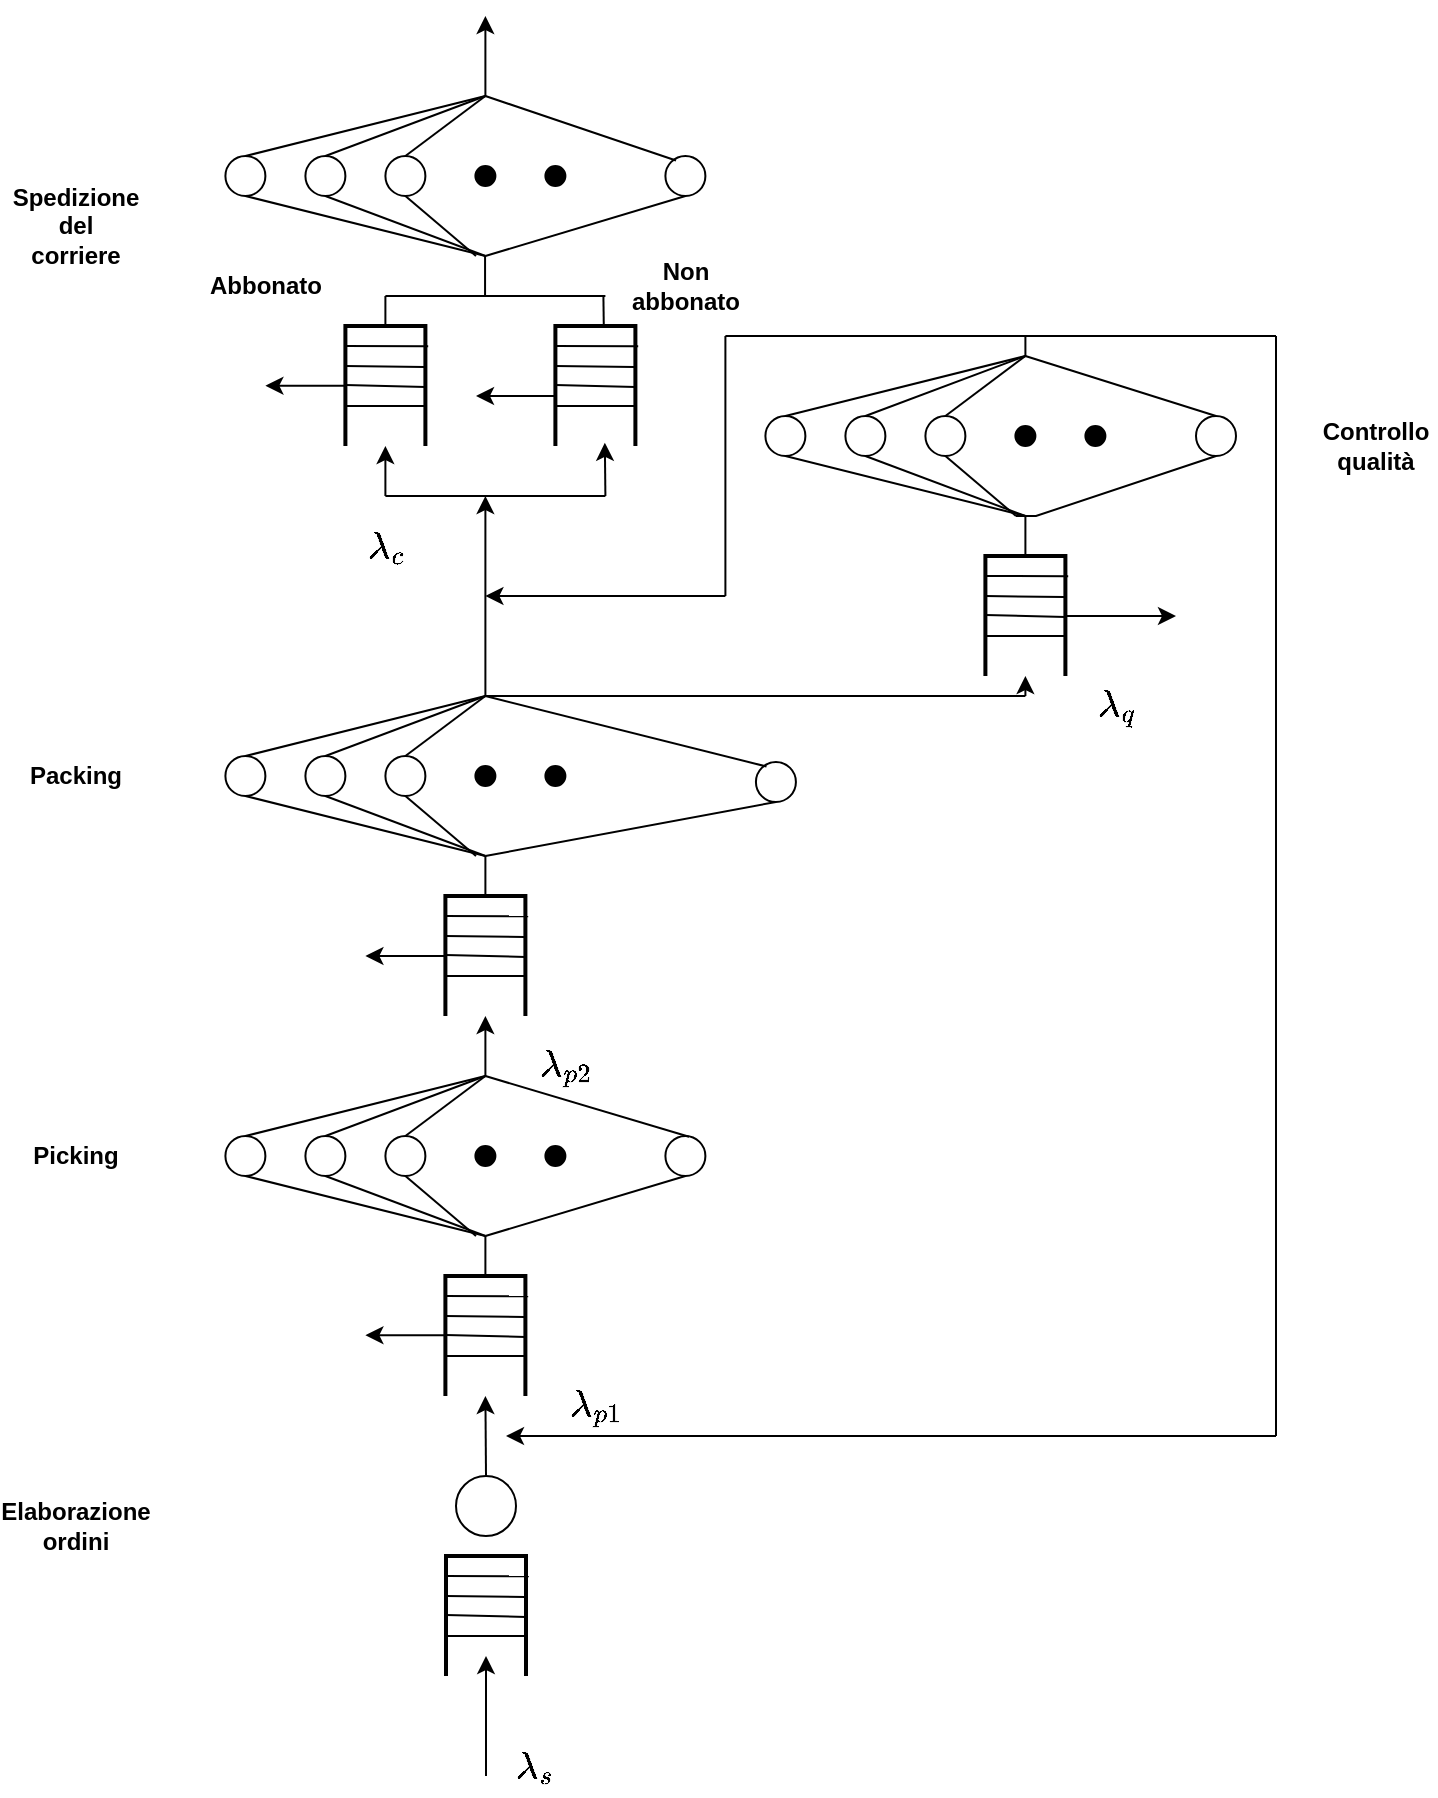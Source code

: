 <mxfile version="22.1.0" type="device">
  <diagram name="Page-1" id="pixynpPR6200rgd4amtk">
    <mxGraphModel dx="1615" dy="871" grid="1" gridSize="10" guides="1" tooltips="1" connect="1" arrows="1" fold="1" page="1" pageScale="1" pageWidth="850" pageHeight="1100" math="1" shadow="0">
      <root>
        <mxCell id="0" />
        <mxCell id="1" parent="0" />
        <mxCell id="YC6k3Qt9G7ucdBLYfMGG-1" value="" style="endArrow=classic;html=1;rounded=0;" parent="1" edge="1">
          <mxGeometry width="50" height="50" relative="1" as="geometry">
            <mxPoint x="325" y="1050" as="sourcePoint" />
            <mxPoint x="325" y="990" as="targetPoint" />
          </mxGeometry>
        </mxCell>
        <mxCell id="YC6k3Qt9G7ucdBLYfMGG-19" value="" style="strokeWidth=2;html=1;shape=mxgraph.flowchart.annotation_1;align=left;pointerEvents=1;rotation=90;movable=1;resizable=1;rotatable=1;deletable=1;editable=1;locked=0;connectable=1;" parent="1" vertex="1">
          <mxGeometry x="295.0" y="950" width="60" height="40" as="geometry" />
        </mxCell>
        <mxCell id="YC6k3Qt9G7ucdBLYfMGG-20" value="" style="endArrow=none;html=1;rounded=0;movable=1;resizable=1;rotatable=1;deletable=1;editable=1;locked=0;connectable=1;entryX=0.169;entryY=-0.035;entryDx=0;entryDy=0;entryPerimeter=0;" parent="1" target="YC6k3Qt9G7ucdBLYfMGG-19" edge="1">
          <mxGeometry width="50" height="50" relative="1" as="geometry">
            <mxPoint x="305.0" y="950" as="sourcePoint" />
            <mxPoint x="335.0" y="950.18" as="targetPoint" />
          </mxGeometry>
        </mxCell>
        <mxCell id="YC6k3Qt9G7ucdBLYfMGG-21" value="" style="endArrow=none;html=1;rounded=0;entryX=0.342;entryY=0.012;entryDx=0;entryDy=0;entryPerimeter=0;" parent="1" target="YC6k3Qt9G7ucdBLYfMGG-19" edge="1">
          <mxGeometry width="50" height="50" relative="1" as="geometry">
            <mxPoint x="305" y="960" as="sourcePoint" />
            <mxPoint x="355" y="910" as="targetPoint" />
          </mxGeometry>
        </mxCell>
        <mxCell id="YC6k3Qt9G7ucdBLYfMGG-22" value="" style="endArrow=none;html=1;rounded=0;entryX=0.342;entryY=0.012;entryDx=0;entryDy=0;entryPerimeter=0;" parent="1" edge="1">
          <mxGeometry width="50" height="50" relative="1" as="geometry">
            <mxPoint x="305" y="969.5" as="sourcePoint" />
            <mxPoint x="345" y="970.5" as="targetPoint" />
          </mxGeometry>
        </mxCell>
        <mxCell id="YC6k3Qt9G7ucdBLYfMGG-23" value="" style="endArrow=none;html=1;rounded=0;" parent="1" edge="1">
          <mxGeometry width="50" height="50" relative="1" as="geometry">
            <mxPoint x="305" y="980" as="sourcePoint" />
            <mxPoint x="345" y="980" as="targetPoint" />
          </mxGeometry>
        </mxCell>
        <mxCell id="YC6k3Qt9G7ucdBLYfMGG-24" value="" style="ellipse;whiteSpace=wrap;html=1;aspect=fixed;" parent="1" vertex="1">
          <mxGeometry x="310" y="900" width="30" height="30" as="geometry" />
        </mxCell>
        <mxCell id="YC6k3Qt9G7ucdBLYfMGG-113" value="" style="endArrow=classic;html=1;rounded=0;entryX=1;entryY=0.5;entryDx=0;entryDy=0;entryPerimeter=0;" parent="1" target="YC6k3Qt9G7ucdBLYfMGG-193" edge="1">
          <mxGeometry width="50" height="50" relative="1" as="geometry">
            <mxPoint x="325" y="900" as="sourcePoint" />
            <mxPoint x="330" y="600" as="targetPoint" />
          </mxGeometry>
        </mxCell>
        <mxCell id="YC6k3Qt9G7ucdBLYfMGG-193" value="" style="strokeWidth=2;html=1;shape=mxgraph.flowchart.annotation_1;align=left;pointerEvents=1;rotation=90;movable=1;resizable=1;rotatable=1;deletable=1;editable=1;locked=0;connectable=1;" parent="1" vertex="1">
          <mxGeometry x="294.7" y="810" width="60" height="40" as="geometry" />
        </mxCell>
        <mxCell id="YC6k3Qt9G7ucdBLYfMGG-194" value="" style="endArrow=none;html=1;rounded=0;movable=1;resizable=1;rotatable=1;deletable=1;editable=1;locked=0;connectable=1;entryX=0.169;entryY=-0.035;entryDx=0;entryDy=0;entryPerimeter=0;" parent="1" target="YC6k3Qt9G7ucdBLYfMGG-193" edge="1">
          <mxGeometry width="50" height="50" relative="1" as="geometry">
            <mxPoint x="304.7" y="810" as="sourcePoint" />
            <mxPoint x="334.7" y="810.18" as="targetPoint" />
          </mxGeometry>
        </mxCell>
        <mxCell id="YC6k3Qt9G7ucdBLYfMGG-195" value="" style="endArrow=none;html=1;rounded=0;entryX=0.342;entryY=0.012;entryDx=0;entryDy=0;entryPerimeter=0;movable=1;resizable=1;rotatable=1;deletable=1;editable=1;locked=0;connectable=1;" parent="1" target="YC6k3Qt9G7ucdBLYfMGG-193" edge="1">
          <mxGeometry width="50" height="50" relative="1" as="geometry">
            <mxPoint x="304.7" y="820" as="sourcePoint" />
            <mxPoint x="354.7" y="770" as="targetPoint" />
          </mxGeometry>
        </mxCell>
        <mxCell id="YC6k3Qt9G7ucdBLYfMGG-196" value="" style="endArrow=none;html=1;rounded=0;entryX=0.342;entryY=0.012;entryDx=0;entryDy=0;entryPerimeter=0;movable=1;resizable=1;rotatable=1;deletable=1;editable=1;locked=0;connectable=1;" parent="1" edge="1">
          <mxGeometry width="50" height="50" relative="1" as="geometry">
            <mxPoint x="304.7" y="829.5" as="sourcePoint" />
            <mxPoint x="344.7" y="830.5" as="targetPoint" />
          </mxGeometry>
        </mxCell>
        <mxCell id="YC6k3Qt9G7ucdBLYfMGG-197" value="" style="endArrow=none;html=1;rounded=0;movable=1;resizable=1;rotatable=1;deletable=1;editable=1;locked=0;connectable=1;" parent="1" edge="1">
          <mxGeometry width="50" height="50" relative="1" as="geometry">
            <mxPoint x="304.7" y="840" as="sourcePoint" />
            <mxPoint x="344.7" y="840" as="targetPoint" />
          </mxGeometry>
        </mxCell>
        <mxCell id="YC6k3Qt9G7ucdBLYfMGG-198" value="" style="ellipse;whiteSpace=wrap;html=1;aspect=fixed;movable=1;resizable=1;rotatable=1;deletable=1;editable=1;locked=0;connectable=1;" parent="1" vertex="1">
          <mxGeometry x="194.7" y="730" width="20" height="20" as="geometry" />
        </mxCell>
        <mxCell id="YC6k3Qt9G7ucdBLYfMGG-199" value="" style="ellipse;whiteSpace=wrap;html=1;aspect=fixed;movable=1;resizable=1;rotatable=1;deletable=1;editable=1;locked=0;connectable=1;" parent="1" vertex="1">
          <mxGeometry x="234.7" y="730" width="20" height="20" as="geometry" />
        </mxCell>
        <mxCell id="YC6k3Qt9G7ucdBLYfMGG-200" value="" style="ellipse;whiteSpace=wrap;html=1;aspect=fixed;movable=1;resizable=1;rotatable=1;deletable=1;editable=1;locked=0;connectable=1;" parent="1" vertex="1">
          <mxGeometry x="274.7" y="730" width="20" height="20" as="geometry" />
        </mxCell>
        <mxCell id="YC6k3Qt9G7ucdBLYfMGG-201" value="" style="ellipse;whiteSpace=wrap;html=1;aspect=fixed;movable=1;resizable=1;rotatable=1;deletable=1;editable=1;locked=0;connectable=1;" parent="1" vertex="1">
          <mxGeometry x="414.7" y="730" width="20" height="20" as="geometry" />
        </mxCell>
        <mxCell id="YC6k3Qt9G7ucdBLYfMGG-202" value="" style="endArrow=none;html=1;rounded=0;movable=1;resizable=1;rotatable=1;deletable=1;editable=1;locked=0;connectable=1;" parent="1" edge="1">
          <mxGeometry width="50" height="50" relative="1" as="geometry">
            <mxPoint x="324.7" y="800" as="sourcePoint" />
            <mxPoint x="324.7" y="780" as="targetPoint" />
          </mxGeometry>
        </mxCell>
        <mxCell id="YC6k3Qt9G7ucdBLYfMGG-203" value="" style="endArrow=none;html=1;rounded=0;entryX=0.5;entryY=1;entryDx=0;entryDy=0;movable=1;resizable=1;rotatable=1;deletable=1;editable=1;locked=0;connectable=1;" parent="1" target="YC6k3Qt9G7ucdBLYfMGG-198" edge="1">
          <mxGeometry width="50" height="50" relative="1" as="geometry">
            <mxPoint x="324.7" y="780" as="sourcePoint" />
            <mxPoint x="374.7" y="730" as="targetPoint" />
          </mxGeometry>
        </mxCell>
        <mxCell id="YC6k3Qt9G7ucdBLYfMGG-204" value="" style="endArrow=none;html=1;rounded=0;entryX=0.5;entryY=1;entryDx=0;entryDy=0;movable=1;resizable=1;rotatable=1;deletable=1;editable=1;locked=0;connectable=1;" parent="1" target="YC6k3Qt9G7ucdBLYfMGG-199" edge="1">
          <mxGeometry width="50" height="50" relative="1" as="geometry">
            <mxPoint x="324.7" y="780" as="sourcePoint" />
            <mxPoint x="374.7" y="730" as="targetPoint" />
          </mxGeometry>
        </mxCell>
        <mxCell id="YC6k3Qt9G7ucdBLYfMGG-205" value="" style="endArrow=none;html=1;rounded=0;entryX=0.5;entryY=1;entryDx=0;entryDy=0;movable=1;resizable=1;rotatable=1;deletable=1;editable=1;locked=0;connectable=1;" parent="1" target="YC6k3Qt9G7ucdBLYfMGG-201" edge="1">
          <mxGeometry width="50" height="50" relative="1" as="geometry">
            <mxPoint x="324.7" y="780" as="sourcePoint" />
            <mxPoint x="374.7" y="730" as="targetPoint" />
          </mxGeometry>
        </mxCell>
        <mxCell id="YC6k3Qt9G7ucdBLYfMGG-206" value="" style="ellipse;whiteSpace=wrap;html=1;aspect=fixed;strokeColor=#000000;fillColor=#000000;movable=1;resizable=1;rotatable=1;deletable=1;editable=1;locked=0;connectable=1;" parent="1" vertex="1">
          <mxGeometry x="319.7" y="735" width="10" height="10" as="geometry" />
        </mxCell>
        <mxCell id="YC6k3Qt9G7ucdBLYfMGG-207" value="" style="ellipse;whiteSpace=wrap;html=1;aspect=fixed;strokeColor=#000000;fillColor=#000000;movable=1;resizable=1;rotatable=1;deletable=1;editable=1;locked=0;connectable=1;" parent="1" vertex="1">
          <mxGeometry x="354.7" y="735" width="10" height="10" as="geometry" />
        </mxCell>
        <mxCell id="YC6k3Qt9G7ucdBLYfMGG-208" value="" style="endArrow=none;html=1;rounded=0;exitX=0.5;exitY=0;exitDx=0;exitDy=0;exitPerimeter=0;movable=1;resizable=1;rotatable=1;deletable=1;editable=1;locked=0;connectable=1;" parent="1" edge="1">
          <mxGeometry width="50" height="50" relative="1" as="geometry">
            <mxPoint x="204.7" y="730" as="sourcePoint" />
            <mxPoint x="324.7" y="700" as="targetPoint" />
            <Array as="points" />
          </mxGeometry>
        </mxCell>
        <mxCell id="YC6k3Qt9G7ucdBLYfMGG-209" value="" style="endArrow=none;html=1;rounded=0;" parent="1" edge="1">
          <mxGeometry width="50" height="50" relative="1" as="geometry">
            <mxPoint x="244.7" y="730" as="sourcePoint" />
            <mxPoint x="324.7" y="700" as="targetPoint" />
          </mxGeometry>
        </mxCell>
        <mxCell id="YC6k3Qt9G7ucdBLYfMGG-210" value="" style="endArrow=none;html=1;rounded=0;" parent="1" edge="1">
          <mxGeometry width="50" height="50" relative="1" as="geometry">
            <mxPoint x="284.7" y="730" as="sourcePoint" />
            <mxPoint x="324.7" y="700" as="targetPoint" />
          </mxGeometry>
        </mxCell>
        <mxCell id="YC6k3Qt9G7ucdBLYfMGG-211" value="" style="endArrow=none;html=1;rounded=0;exitX=0.593;exitY=0.019;exitDx=0;exitDy=0;exitPerimeter=0;" parent="1" source="YC6k3Qt9G7ucdBLYfMGG-201" edge="1">
          <mxGeometry width="50" height="50" relative="1" as="geometry">
            <mxPoint x="414.7" y="730" as="sourcePoint" />
            <mxPoint x="324.7" y="700" as="targetPoint" />
          </mxGeometry>
        </mxCell>
        <mxCell id="YC6k3Qt9G7ucdBLYfMGG-212" value="" style="strokeWidth=2;html=1;shape=mxgraph.flowchart.annotation_1;align=left;pointerEvents=1;rotation=90;movable=1;resizable=1;rotatable=1;deletable=1;editable=1;locked=0;connectable=1;" parent="1" vertex="1">
          <mxGeometry x="294.7" y="620" width="60" height="40" as="geometry" />
        </mxCell>
        <mxCell id="YC6k3Qt9G7ucdBLYfMGG-213" value="" style="endArrow=none;html=1;rounded=0;movable=1;resizable=1;rotatable=1;deletable=1;editable=1;locked=0;connectable=1;entryX=0.169;entryY=-0.035;entryDx=0;entryDy=0;entryPerimeter=0;" parent="1" target="YC6k3Qt9G7ucdBLYfMGG-212" edge="1">
          <mxGeometry width="50" height="50" relative="1" as="geometry">
            <mxPoint x="304.7" y="620" as="sourcePoint" />
            <mxPoint x="334.7" y="620.18" as="targetPoint" />
          </mxGeometry>
        </mxCell>
        <mxCell id="YC6k3Qt9G7ucdBLYfMGG-214" value="" style="endArrow=none;html=1;rounded=0;entryX=0.342;entryY=0.012;entryDx=0;entryDy=0;entryPerimeter=0;movable=1;resizable=1;rotatable=1;deletable=1;editable=1;locked=0;connectable=1;" parent="1" target="YC6k3Qt9G7ucdBLYfMGG-212" edge="1">
          <mxGeometry width="50" height="50" relative="1" as="geometry">
            <mxPoint x="304.7" y="630" as="sourcePoint" />
            <mxPoint x="354.7" y="580" as="targetPoint" />
          </mxGeometry>
        </mxCell>
        <mxCell id="YC6k3Qt9G7ucdBLYfMGG-215" value="" style="endArrow=none;html=1;rounded=0;entryX=0.342;entryY=0.012;entryDx=0;entryDy=0;entryPerimeter=0;movable=1;resizable=1;rotatable=1;deletable=1;editable=1;locked=0;connectable=1;" parent="1" edge="1">
          <mxGeometry width="50" height="50" relative="1" as="geometry">
            <mxPoint x="304.7" y="639.5" as="sourcePoint" />
            <mxPoint x="344.7" y="640.5" as="targetPoint" />
          </mxGeometry>
        </mxCell>
        <mxCell id="YC6k3Qt9G7ucdBLYfMGG-216" value="" style="endArrow=none;html=1;rounded=0;movable=1;resizable=1;rotatable=1;deletable=1;editable=1;locked=0;connectable=1;" parent="1" edge="1">
          <mxGeometry width="50" height="50" relative="1" as="geometry">
            <mxPoint x="304.7" y="650" as="sourcePoint" />
            <mxPoint x="344.7" y="650" as="targetPoint" />
          </mxGeometry>
        </mxCell>
        <mxCell id="YC6k3Qt9G7ucdBLYfMGG-217" value="" style="ellipse;whiteSpace=wrap;html=1;aspect=fixed;movable=1;resizable=1;rotatable=1;deletable=1;editable=1;locked=0;connectable=1;" parent="1" vertex="1">
          <mxGeometry x="194.7" y="540" width="20" height="20" as="geometry" />
        </mxCell>
        <mxCell id="YC6k3Qt9G7ucdBLYfMGG-218" value="" style="ellipse;whiteSpace=wrap;html=1;aspect=fixed;movable=1;resizable=1;rotatable=1;deletable=1;editable=1;locked=0;connectable=1;" parent="1" vertex="1">
          <mxGeometry x="234.7" y="540" width="20" height="20" as="geometry" />
        </mxCell>
        <mxCell id="YC6k3Qt9G7ucdBLYfMGG-219" value="" style="ellipse;whiteSpace=wrap;html=1;aspect=fixed;movable=1;resizable=1;rotatable=1;deletable=1;editable=1;locked=0;connectable=1;" parent="1" vertex="1">
          <mxGeometry x="274.7" y="540" width="20" height="20" as="geometry" />
        </mxCell>
        <mxCell id="YC6k3Qt9G7ucdBLYfMGG-220" value="" style="ellipse;whiteSpace=wrap;html=1;aspect=fixed;movable=1;resizable=1;rotatable=1;deletable=1;editable=1;locked=0;connectable=1;" parent="1" vertex="1">
          <mxGeometry x="459.96" y="543" width="20" height="20" as="geometry" />
        </mxCell>
        <mxCell id="YC6k3Qt9G7ucdBLYfMGG-221" value="" style="endArrow=none;html=1;rounded=0;movable=1;resizable=1;rotatable=1;deletable=1;editable=1;locked=0;connectable=1;" parent="1" edge="1">
          <mxGeometry width="50" height="50" relative="1" as="geometry">
            <mxPoint x="324.7" y="610" as="sourcePoint" />
            <mxPoint x="324.7" y="590" as="targetPoint" />
          </mxGeometry>
        </mxCell>
        <mxCell id="YC6k3Qt9G7ucdBLYfMGG-222" value="" style="endArrow=none;html=1;rounded=0;entryX=0.5;entryY=1;entryDx=0;entryDy=0;movable=1;resizable=1;rotatable=1;deletable=1;editable=1;locked=0;connectable=1;" parent="1" target="YC6k3Qt9G7ucdBLYfMGG-217" edge="1">
          <mxGeometry width="50" height="50" relative="1" as="geometry">
            <mxPoint x="324.7" y="590" as="sourcePoint" />
            <mxPoint x="374.7" y="540" as="targetPoint" />
          </mxGeometry>
        </mxCell>
        <mxCell id="YC6k3Qt9G7ucdBLYfMGG-223" value="" style="endArrow=none;html=1;rounded=0;entryX=0.5;entryY=1;entryDx=0;entryDy=0;movable=1;resizable=1;rotatable=1;deletable=1;editable=1;locked=0;connectable=1;" parent="1" target="YC6k3Qt9G7ucdBLYfMGG-218" edge="1">
          <mxGeometry width="50" height="50" relative="1" as="geometry">
            <mxPoint x="324.7" y="590" as="sourcePoint" />
            <mxPoint x="374.7" y="540" as="targetPoint" />
          </mxGeometry>
        </mxCell>
        <mxCell id="YC6k3Qt9G7ucdBLYfMGG-224" value="" style="endArrow=none;html=1;rounded=0;entryX=0.5;entryY=1;entryDx=0;entryDy=0;movable=1;resizable=1;rotatable=1;deletable=1;editable=1;locked=0;connectable=1;" parent="1" target="YC6k3Qt9G7ucdBLYfMGG-220" edge="1">
          <mxGeometry width="50" height="50" relative="1" as="geometry">
            <mxPoint x="324.7" y="590" as="sourcePoint" />
            <mxPoint x="374.7" y="540" as="targetPoint" />
          </mxGeometry>
        </mxCell>
        <mxCell id="YC6k3Qt9G7ucdBLYfMGG-225" value="" style="ellipse;whiteSpace=wrap;html=1;aspect=fixed;strokeColor=#000000;fillColor=#000000;movable=1;resizable=1;rotatable=1;deletable=1;editable=1;locked=0;connectable=1;" parent="1" vertex="1">
          <mxGeometry x="319.7" y="545" width="10" height="10" as="geometry" />
        </mxCell>
        <mxCell id="YC6k3Qt9G7ucdBLYfMGG-226" value="" style="ellipse;whiteSpace=wrap;html=1;aspect=fixed;strokeColor=#000000;fillColor=#000000;movable=1;resizable=1;rotatable=1;deletable=1;editable=1;locked=0;connectable=1;" parent="1" vertex="1">
          <mxGeometry x="354.7" y="545" width="10" height="10" as="geometry" />
        </mxCell>
        <mxCell id="YC6k3Qt9G7ucdBLYfMGG-227" value="" style="endArrow=none;html=1;rounded=0;exitX=0.5;exitY=0;exitDx=0;exitDy=0;exitPerimeter=0;movable=1;resizable=1;rotatable=1;deletable=1;editable=1;locked=0;connectable=1;" parent="1" edge="1">
          <mxGeometry width="50" height="50" relative="1" as="geometry">
            <mxPoint x="204.7" y="540" as="sourcePoint" />
            <mxPoint x="324.7" y="510" as="targetPoint" />
            <Array as="points" />
          </mxGeometry>
        </mxCell>
        <mxCell id="YC6k3Qt9G7ucdBLYfMGG-228" value="" style="endArrow=none;html=1;rounded=0;" parent="1" edge="1">
          <mxGeometry width="50" height="50" relative="1" as="geometry">
            <mxPoint x="244.7" y="540" as="sourcePoint" />
            <mxPoint x="324.7" y="510" as="targetPoint" />
          </mxGeometry>
        </mxCell>
        <mxCell id="YC6k3Qt9G7ucdBLYfMGG-229" value="" style="endArrow=none;html=1;rounded=0;" parent="1" edge="1">
          <mxGeometry width="50" height="50" relative="1" as="geometry">
            <mxPoint x="284.7" y="540" as="sourcePoint" />
            <mxPoint x="324.7" y="510" as="targetPoint" />
          </mxGeometry>
        </mxCell>
        <mxCell id="YC6k3Qt9G7ucdBLYfMGG-230" value="" style="endArrow=none;html=1;rounded=0;exitX=0.265;exitY=0.113;exitDx=0;exitDy=0;exitPerimeter=0;" parent="1" source="YC6k3Qt9G7ucdBLYfMGG-220" edge="1">
          <mxGeometry width="50" height="50" relative="1" as="geometry">
            <mxPoint x="414.7" y="540" as="sourcePoint" />
            <mxPoint x="324.7" y="510" as="targetPoint" />
          </mxGeometry>
        </mxCell>
        <mxCell id="YC6k3Qt9G7ucdBLYfMGG-231" value="" style="endArrow=classic;html=1;rounded=0;entryX=1;entryY=0.5;entryDx=0;entryDy=0;entryPerimeter=0;" parent="1" target="YC6k3Qt9G7ucdBLYfMGG-212" edge="1">
          <mxGeometry width="50" height="50" relative="1" as="geometry">
            <mxPoint x="324.7" y="700" as="sourcePoint" />
            <mxPoint x="374.7" y="650" as="targetPoint" />
          </mxGeometry>
        </mxCell>
        <mxCell id="YC6k3Qt9G7ucdBLYfMGG-232" value="" style="endArrow=classic;html=1;rounded=0;" parent="1" edge="1">
          <mxGeometry width="50" height="50" relative="1" as="geometry">
            <mxPoint x="324.7" y="510" as="sourcePoint" />
            <mxPoint x="324.7" y="410" as="targetPoint" />
          </mxGeometry>
        </mxCell>
        <mxCell id="YC6k3Qt9G7ucdBLYfMGG-252" value="" style="strokeWidth=2;html=1;shape=mxgraph.flowchart.annotation_1;align=left;pointerEvents=1;rotation=90;movable=1;resizable=1;rotatable=1;deletable=1;editable=1;locked=0;connectable=1;" parent="1" vertex="1">
          <mxGeometry x="564.7" y="450" width="60" height="40" as="geometry" />
        </mxCell>
        <mxCell id="YC6k3Qt9G7ucdBLYfMGG-253" value="" style="endArrow=none;html=1;rounded=0;movable=1;resizable=1;rotatable=1;deletable=1;editable=1;locked=0;connectable=1;entryX=0.169;entryY=-0.035;entryDx=0;entryDy=0;entryPerimeter=0;" parent="1" target="YC6k3Qt9G7ucdBLYfMGG-252" edge="1">
          <mxGeometry width="50" height="50" relative="1" as="geometry">
            <mxPoint x="574.7" y="450" as="sourcePoint" />
            <mxPoint x="604.7" y="450.18" as="targetPoint" />
          </mxGeometry>
        </mxCell>
        <mxCell id="YC6k3Qt9G7ucdBLYfMGG-254" value="" style="endArrow=none;html=1;rounded=0;entryX=0.342;entryY=0.012;entryDx=0;entryDy=0;entryPerimeter=0;movable=1;resizable=1;rotatable=1;deletable=1;editable=1;locked=0;connectable=1;" parent="1" target="YC6k3Qt9G7ucdBLYfMGG-252" edge="1">
          <mxGeometry width="50" height="50" relative="1" as="geometry">
            <mxPoint x="574.7" y="460" as="sourcePoint" />
            <mxPoint x="624.7" y="410" as="targetPoint" />
          </mxGeometry>
        </mxCell>
        <mxCell id="YC6k3Qt9G7ucdBLYfMGG-255" value="" style="endArrow=none;html=1;rounded=0;entryX=0.342;entryY=0.012;entryDx=0;entryDy=0;entryPerimeter=0;movable=1;resizable=1;rotatable=1;deletable=1;editable=1;locked=0;connectable=1;" parent="1" edge="1">
          <mxGeometry width="50" height="50" relative="1" as="geometry">
            <mxPoint x="574.7" y="469.5" as="sourcePoint" />
            <mxPoint x="614.7" y="470.5" as="targetPoint" />
          </mxGeometry>
        </mxCell>
        <mxCell id="YC6k3Qt9G7ucdBLYfMGG-256" value="" style="endArrow=none;html=1;rounded=0;movable=1;resizable=1;rotatable=1;deletable=1;editable=1;locked=0;connectable=1;" parent="1" edge="1">
          <mxGeometry width="50" height="50" relative="1" as="geometry">
            <mxPoint x="574.7" y="480" as="sourcePoint" />
            <mxPoint x="614.7" y="480" as="targetPoint" />
          </mxGeometry>
        </mxCell>
        <mxCell id="YC6k3Qt9G7ucdBLYfMGG-257" value="" style="ellipse;whiteSpace=wrap;html=1;aspect=fixed;movable=1;resizable=1;rotatable=1;deletable=1;editable=1;locked=0;connectable=1;" parent="1" vertex="1">
          <mxGeometry x="464.7" y="370" width="20" height="20" as="geometry" />
        </mxCell>
        <mxCell id="YC6k3Qt9G7ucdBLYfMGG-258" value="" style="ellipse;whiteSpace=wrap;html=1;aspect=fixed;movable=1;resizable=1;rotatable=1;deletable=1;editable=1;locked=0;connectable=1;" parent="1" vertex="1">
          <mxGeometry x="504.7" y="370" width="20" height="20" as="geometry" />
        </mxCell>
        <mxCell id="YC6k3Qt9G7ucdBLYfMGG-259" value="" style="ellipse;whiteSpace=wrap;html=1;aspect=fixed;movable=1;resizable=1;rotatable=1;deletable=1;editable=1;locked=0;connectable=1;" parent="1" vertex="1">
          <mxGeometry x="544.7" y="370" width="20" height="20" as="geometry" />
        </mxCell>
        <mxCell id="YC6k3Qt9G7ucdBLYfMGG-260" value="" style="ellipse;whiteSpace=wrap;html=1;aspect=fixed;movable=1;resizable=1;rotatable=1;deletable=1;editable=1;locked=0;connectable=1;" parent="1" vertex="1">
          <mxGeometry x="680" y="370" width="20" height="20" as="geometry" />
        </mxCell>
        <mxCell id="YC6k3Qt9G7ucdBLYfMGG-261" value="" style="endArrow=none;html=1;rounded=0;movable=1;resizable=1;rotatable=1;deletable=1;editable=1;locked=0;connectable=1;" parent="1" edge="1">
          <mxGeometry width="50" height="50" relative="1" as="geometry">
            <mxPoint x="594.7" y="440" as="sourcePoint" />
            <mxPoint x="594.7" y="420" as="targetPoint" />
          </mxGeometry>
        </mxCell>
        <mxCell id="YC6k3Qt9G7ucdBLYfMGG-262" value="" style="endArrow=none;html=1;rounded=0;entryX=0.5;entryY=1;entryDx=0;entryDy=0;movable=1;resizable=1;rotatable=1;deletable=1;editable=1;locked=0;connectable=1;" parent="1" target="YC6k3Qt9G7ucdBLYfMGG-257" edge="1">
          <mxGeometry width="50" height="50" relative="1" as="geometry">
            <mxPoint x="594.7" y="420" as="sourcePoint" />
            <mxPoint x="644.7" y="370" as="targetPoint" />
          </mxGeometry>
        </mxCell>
        <mxCell id="YC6k3Qt9G7ucdBLYfMGG-263" value="" style="endArrow=none;html=1;rounded=0;entryX=0.5;entryY=1;entryDx=0;entryDy=0;movable=1;resizable=1;rotatable=1;deletable=1;editable=1;locked=0;connectable=1;" parent="1" target="YC6k3Qt9G7ucdBLYfMGG-258" edge="1">
          <mxGeometry width="50" height="50" relative="1" as="geometry">
            <mxPoint x="594.7" y="420" as="sourcePoint" />
            <mxPoint x="644.7" y="370" as="targetPoint" />
          </mxGeometry>
        </mxCell>
        <mxCell id="YC6k3Qt9G7ucdBLYfMGG-264" value="" style="endArrow=none;html=1;rounded=0;entryX=0.5;entryY=1;entryDx=0;entryDy=0;movable=1;resizable=1;rotatable=1;deletable=1;editable=1;locked=0;connectable=1;" parent="1" target="YC6k3Qt9G7ucdBLYfMGG-260" edge="1">
          <mxGeometry width="50" height="50" relative="1" as="geometry">
            <mxPoint x="590" y="420" as="sourcePoint" />
            <mxPoint x="650" y="350" as="targetPoint" />
            <Array as="points">
              <mxPoint x="600" y="420" />
            </Array>
          </mxGeometry>
        </mxCell>
        <mxCell id="YC6k3Qt9G7ucdBLYfMGG-265" value="" style="ellipse;whiteSpace=wrap;html=1;aspect=fixed;strokeColor=#000000;fillColor=#000000;movable=1;resizable=1;rotatable=1;deletable=1;editable=1;locked=0;connectable=1;" parent="1" vertex="1">
          <mxGeometry x="589.7" y="375" width="10" height="10" as="geometry" />
        </mxCell>
        <mxCell id="YC6k3Qt9G7ucdBLYfMGG-266" value="" style="ellipse;whiteSpace=wrap;html=1;aspect=fixed;strokeColor=#000000;fillColor=#000000;movable=1;resizable=1;rotatable=1;deletable=1;editable=1;locked=0;connectable=1;" parent="1" vertex="1">
          <mxGeometry x="624.7" y="375" width="10" height="10" as="geometry" />
        </mxCell>
        <mxCell id="YC6k3Qt9G7ucdBLYfMGG-267" value="" style="endArrow=none;html=1;rounded=0;exitX=0.5;exitY=0;exitDx=0;exitDy=0;exitPerimeter=0;movable=1;resizable=1;rotatable=1;deletable=1;editable=1;locked=0;connectable=1;" parent="1" edge="1">
          <mxGeometry width="50" height="50" relative="1" as="geometry">
            <mxPoint x="474.7" y="370" as="sourcePoint" />
            <mxPoint x="594.7" y="340" as="targetPoint" />
            <Array as="points" />
          </mxGeometry>
        </mxCell>
        <mxCell id="YC6k3Qt9G7ucdBLYfMGG-268" value="" style="endArrow=none;html=1;rounded=0;" parent="1" edge="1">
          <mxGeometry width="50" height="50" relative="1" as="geometry">
            <mxPoint x="514.7" y="370" as="sourcePoint" />
            <mxPoint x="594.7" y="340" as="targetPoint" />
          </mxGeometry>
        </mxCell>
        <mxCell id="YC6k3Qt9G7ucdBLYfMGG-269" value="" style="endArrow=none;html=1;rounded=0;" parent="1" edge="1">
          <mxGeometry width="50" height="50" relative="1" as="geometry">
            <mxPoint x="554.7" y="370" as="sourcePoint" />
            <mxPoint x="594.7" y="340" as="targetPoint" />
          </mxGeometry>
        </mxCell>
        <mxCell id="YC6k3Qt9G7ucdBLYfMGG-270" value="" style="endArrow=none;html=1;rounded=0;exitX=0.5;exitY=0;exitDx=0;exitDy=0;" parent="1" source="YC6k3Qt9G7ucdBLYfMGG-260" edge="1">
          <mxGeometry width="50" height="50" relative="1" as="geometry">
            <mxPoint x="690.0" y="372.26" as="sourcePoint" />
            <mxPoint x="594.7" y="340" as="targetPoint" />
          </mxGeometry>
        </mxCell>
        <mxCell id="YC6k3Qt9G7ucdBLYfMGG-273" value="" style="endArrow=none;html=1;rounded=0;" parent="1" edge="1">
          <mxGeometry width="50" height="50" relative="1" as="geometry">
            <mxPoint x="324.7" y="510" as="sourcePoint" />
            <mxPoint x="594.7" y="510" as="targetPoint" />
          </mxGeometry>
        </mxCell>
        <mxCell id="YC6k3Qt9G7ucdBLYfMGG-274" value="" style="endArrow=classic;html=1;rounded=0;" parent="1" target="YC6k3Qt9G7ucdBLYfMGG-252" edge="1">
          <mxGeometry width="50" height="50" relative="1" as="geometry">
            <mxPoint x="594.7" y="510" as="sourcePoint" />
            <mxPoint x="644.7" y="460" as="targetPoint" />
          </mxGeometry>
        </mxCell>
        <mxCell id="YC6k3Qt9G7ucdBLYfMGG-275" value="" style="endArrow=none;html=1;rounded=0;" parent="1" edge="1">
          <mxGeometry width="50" height="50" relative="1" as="geometry">
            <mxPoint x="274.7" y="410" as="sourcePoint" />
            <mxPoint x="384.7" y="410" as="targetPoint" />
          </mxGeometry>
        </mxCell>
        <mxCell id="YC6k3Qt9G7ucdBLYfMGG-276" value="" style="strokeWidth=2;html=1;shape=mxgraph.flowchart.annotation_1;align=left;pointerEvents=1;rotation=90;movable=1;resizable=1;rotatable=1;deletable=1;editable=1;locked=0;connectable=1;" parent="1" vertex="1">
          <mxGeometry x="244.7" y="335" width="60" height="40" as="geometry" />
        </mxCell>
        <mxCell id="YC6k3Qt9G7ucdBLYfMGG-277" value="" style="endArrow=none;html=1;rounded=0;movable=1;resizable=1;rotatable=1;deletable=1;editable=1;locked=0;connectable=1;entryX=0.169;entryY=-0.035;entryDx=0;entryDy=0;entryPerimeter=0;" parent="1" target="YC6k3Qt9G7ucdBLYfMGG-276" edge="1">
          <mxGeometry width="50" height="50" relative="1" as="geometry">
            <mxPoint x="254.7" y="335" as="sourcePoint" />
            <mxPoint x="284.7" y="335.18" as="targetPoint" />
          </mxGeometry>
        </mxCell>
        <mxCell id="YC6k3Qt9G7ucdBLYfMGG-278" value="" style="endArrow=none;html=1;rounded=0;entryX=0.342;entryY=0.012;entryDx=0;entryDy=0;entryPerimeter=0;" parent="1" target="YC6k3Qt9G7ucdBLYfMGG-276" edge="1">
          <mxGeometry width="50" height="50" relative="1" as="geometry">
            <mxPoint x="254.7" y="345" as="sourcePoint" />
            <mxPoint x="304.7" y="295" as="targetPoint" />
          </mxGeometry>
        </mxCell>
        <mxCell id="YC6k3Qt9G7ucdBLYfMGG-279" value="" style="endArrow=none;html=1;rounded=0;entryX=0.342;entryY=0.012;entryDx=0;entryDy=0;entryPerimeter=0;" parent="1" edge="1">
          <mxGeometry width="50" height="50" relative="1" as="geometry">
            <mxPoint x="254.7" y="354.5" as="sourcePoint" />
            <mxPoint x="294.7" y="355.5" as="targetPoint" />
          </mxGeometry>
        </mxCell>
        <mxCell id="YC6k3Qt9G7ucdBLYfMGG-280" value="" style="endArrow=none;html=1;rounded=0;" parent="1" edge="1">
          <mxGeometry width="50" height="50" relative="1" as="geometry">
            <mxPoint x="254.7" y="365" as="sourcePoint" />
            <mxPoint x="294.7" y="365" as="targetPoint" />
          </mxGeometry>
        </mxCell>
        <mxCell id="YC6k3Qt9G7ucdBLYfMGG-281" value="" style="strokeWidth=2;html=1;shape=mxgraph.flowchart.annotation_1;align=left;pointerEvents=1;rotation=90;movable=1;resizable=1;rotatable=1;deletable=1;editable=1;locked=0;connectable=1;" parent="1" vertex="1">
          <mxGeometry x="349.7" y="335" width="60" height="40" as="geometry" />
        </mxCell>
        <mxCell id="YC6k3Qt9G7ucdBLYfMGG-282" value="" style="endArrow=none;html=1;rounded=0;movable=1;resizable=1;rotatable=1;deletable=1;editable=1;locked=0;connectable=1;entryX=0.169;entryY=-0.035;entryDx=0;entryDy=0;entryPerimeter=0;" parent="1" target="YC6k3Qt9G7ucdBLYfMGG-281" edge="1">
          <mxGeometry width="50" height="50" relative="1" as="geometry">
            <mxPoint x="359.7" y="335" as="sourcePoint" />
            <mxPoint x="389.7" y="335.18" as="targetPoint" />
          </mxGeometry>
        </mxCell>
        <mxCell id="YC6k3Qt9G7ucdBLYfMGG-283" value="" style="endArrow=none;html=1;rounded=0;entryX=0.342;entryY=0.012;entryDx=0;entryDy=0;entryPerimeter=0;" parent="1" target="YC6k3Qt9G7ucdBLYfMGG-281" edge="1">
          <mxGeometry width="50" height="50" relative="1" as="geometry">
            <mxPoint x="359.7" y="345" as="sourcePoint" />
            <mxPoint x="409.7" y="295" as="targetPoint" />
          </mxGeometry>
        </mxCell>
        <mxCell id="YC6k3Qt9G7ucdBLYfMGG-284" value="" style="endArrow=none;html=1;rounded=0;entryX=0.342;entryY=0.012;entryDx=0;entryDy=0;entryPerimeter=0;" parent="1" edge="1">
          <mxGeometry width="50" height="50" relative="1" as="geometry">
            <mxPoint x="359.7" y="354.5" as="sourcePoint" />
            <mxPoint x="399.7" y="355.5" as="targetPoint" />
          </mxGeometry>
        </mxCell>
        <mxCell id="YC6k3Qt9G7ucdBLYfMGG-285" value="" style="endArrow=none;html=1;rounded=0;" parent="1" edge="1">
          <mxGeometry width="50" height="50" relative="1" as="geometry">
            <mxPoint x="359.7" y="365" as="sourcePoint" />
            <mxPoint x="399.7" y="365" as="targetPoint" />
          </mxGeometry>
        </mxCell>
        <mxCell id="YC6k3Qt9G7ucdBLYfMGG-286" value="" style="endArrow=classic;html=1;rounded=0;" parent="1" target="YC6k3Qt9G7ucdBLYfMGG-276" edge="1">
          <mxGeometry width="50" height="50" relative="1" as="geometry">
            <mxPoint x="274.7" y="410" as="sourcePoint" />
            <mxPoint x="324.7" y="370" as="targetPoint" />
          </mxGeometry>
        </mxCell>
        <mxCell id="YC6k3Qt9G7ucdBLYfMGG-287" value="" style="endArrow=classic;html=1;rounded=0;entryX=0.973;entryY=0.382;entryDx=0;entryDy=0;entryPerimeter=0;" parent="1" target="YC6k3Qt9G7ucdBLYfMGG-281" edge="1">
          <mxGeometry width="50" height="50" relative="1" as="geometry">
            <mxPoint x="384.7" y="410" as="sourcePoint" />
            <mxPoint x="434.7" y="360" as="targetPoint" />
          </mxGeometry>
        </mxCell>
        <mxCell id="YC6k3Qt9G7ucdBLYfMGG-288" value="" style="endArrow=none;html=1;rounded=0;exitX=0;exitY=0.5;exitDx=0;exitDy=0;exitPerimeter=0;" parent="1" source="YC6k3Qt9G7ucdBLYfMGG-276" edge="1">
          <mxGeometry width="50" height="50" relative="1" as="geometry">
            <mxPoint x="274.7" y="320" as="sourcePoint" />
            <mxPoint x="274.7" y="310" as="targetPoint" />
          </mxGeometry>
        </mxCell>
        <mxCell id="YC6k3Qt9G7ucdBLYfMGG-289" value="" style="endArrow=none;html=1;rounded=0;" parent="1" edge="1">
          <mxGeometry width="50" height="50" relative="1" as="geometry">
            <mxPoint x="274.7" y="310" as="sourcePoint" />
            <mxPoint x="384.7" y="310" as="targetPoint" />
          </mxGeometry>
        </mxCell>
        <mxCell id="YC6k3Qt9G7ucdBLYfMGG-290" value="" style="endArrow=none;html=1;rounded=0;exitX=0.006;exitY=0.395;exitDx=0;exitDy=0;exitPerimeter=0;" parent="1" source="YC6k3Qt9G7ucdBLYfMGG-281" edge="1">
          <mxGeometry width="50" height="50" relative="1" as="geometry">
            <mxPoint x="384.7" y="320" as="sourcePoint" />
            <mxPoint x="383.7" y="310" as="targetPoint" />
          </mxGeometry>
        </mxCell>
        <mxCell id="YC6k3Qt9G7ucdBLYfMGG-291" value="" style="endArrow=none;html=1;rounded=0;movable=1;resizable=1;rotatable=1;deletable=1;editable=1;locked=0;connectable=1;" parent="1" edge="1">
          <mxGeometry width="50" height="50" relative="1" as="geometry">
            <mxPoint x="324.53" y="310" as="sourcePoint" />
            <mxPoint x="324.53" y="290" as="targetPoint" />
          </mxGeometry>
        </mxCell>
        <mxCell id="YC6k3Qt9G7ucdBLYfMGG-293" value="" style="ellipse;whiteSpace=wrap;html=1;aspect=fixed;movable=1;resizable=1;rotatable=1;deletable=1;editable=1;locked=0;connectable=1;" parent="1" vertex="1">
          <mxGeometry x="194.7" y="240" width="20" height="20" as="geometry" />
        </mxCell>
        <mxCell id="YC6k3Qt9G7ucdBLYfMGG-294" value="" style="ellipse;whiteSpace=wrap;html=1;aspect=fixed;movable=1;resizable=1;rotatable=1;deletable=1;editable=1;locked=0;connectable=1;" parent="1" vertex="1">
          <mxGeometry x="234.7" y="240" width="20" height="20" as="geometry" />
        </mxCell>
        <mxCell id="YC6k3Qt9G7ucdBLYfMGG-295" value="" style="ellipse;whiteSpace=wrap;html=1;aspect=fixed;movable=1;resizable=1;rotatable=1;deletable=1;editable=1;locked=0;connectable=1;" parent="1" vertex="1">
          <mxGeometry x="274.7" y="240" width="20" height="20" as="geometry" />
        </mxCell>
        <mxCell id="YC6k3Qt9G7ucdBLYfMGG-296" value="" style="ellipse;whiteSpace=wrap;html=1;aspect=fixed;movable=1;resizable=1;rotatable=1;deletable=1;editable=1;locked=0;connectable=1;" parent="1" vertex="1">
          <mxGeometry x="414.7" y="240" width="20" height="20" as="geometry" />
        </mxCell>
        <mxCell id="YC6k3Qt9G7ucdBLYfMGG-297" value="" style="endArrow=none;html=1;rounded=0;entryX=0.5;entryY=1;entryDx=0;entryDy=0;movable=1;resizable=1;rotatable=1;deletable=1;editable=1;locked=0;connectable=1;" parent="1" target="YC6k3Qt9G7ucdBLYfMGG-293" edge="1">
          <mxGeometry width="50" height="50" relative="1" as="geometry">
            <mxPoint x="324.7" y="290" as="sourcePoint" />
            <mxPoint x="374.7" y="240" as="targetPoint" />
          </mxGeometry>
        </mxCell>
        <mxCell id="YC6k3Qt9G7ucdBLYfMGG-298" value="" style="endArrow=none;html=1;rounded=0;entryX=0.5;entryY=1;entryDx=0;entryDy=0;movable=1;resizable=1;rotatable=1;deletable=1;editable=1;locked=0;connectable=1;" parent="1" target="YC6k3Qt9G7ucdBLYfMGG-294" edge="1">
          <mxGeometry width="50" height="50" relative="1" as="geometry">
            <mxPoint x="324.7" y="290" as="sourcePoint" />
            <mxPoint x="374.7" y="240" as="targetPoint" />
          </mxGeometry>
        </mxCell>
        <mxCell id="YC6k3Qt9G7ucdBLYfMGG-299" value="" style="endArrow=none;html=1;rounded=0;entryX=0.5;entryY=1;entryDx=0;entryDy=0;movable=1;resizable=1;rotatable=1;deletable=1;editable=1;locked=0;connectable=1;" parent="1" target="YC6k3Qt9G7ucdBLYfMGG-296" edge="1">
          <mxGeometry width="50" height="50" relative="1" as="geometry">
            <mxPoint x="324.7" y="290" as="sourcePoint" />
            <mxPoint x="374.7" y="240" as="targetPoint" />
          </mxGeometry>
        </mxCell>
        <mxCell id="YC6k3Qt9G7ucdBLYfMGG-300" value="" style="ellipse;whiteSpace=wrap;html=1;aspect=fixed;strokeColor=#000000;fillColor=#000000;movable=1;resizable=1;rotatable=1;deletable=1;editable=1;locked=0;connectable=1;" parent="1" vertex="1">
          <mxGeometry x="319.7" y="245" width="10" height="10" as="geometry" />
        </mxCell>
        <mxCell id="YC6k3Qt9G7ucdBLYfMGG-301" value="" style="ellipse;whiteSpace=wrap;html=1;aspect=fixed;strokeColor=#000000;fillColor=#000000;movable=1;resizable=1;rotatable=1;deletable=1;editable=1;locked=0;connectable=1;" parent="1" vertex="1">
          <mxGeometry x="354.7" y="245" width="10" height="10" as="geometry" />
        </mxCell>
        <mxCell id="YC6k3Qt9G7ucdBLYfMGG-302" value="" style="endArrow=none;html=1;rounded=0;exitX=0.5;exitY=0;exitDx=0;exitDy=0;exitPerimeter=0;movable=1;resizable=1;rotatable=1;deletable=1;editable=1;locked=0;connectable=1;" parent="1" edge="1">
          <mxGeometry width="50" height="50" relative="1" as="geometry">
            <mxPoint x="204.7" y="240" as="sourcePoint" />
            <mxPoint x="324.7" y="210" as="targetPoint" />
            <Array as="points" />
          </mxGeometry>
        </mxCell>
        <mxCell id="YC6k3Qt9G7ucdBLYfMGG-303" value="" style="endArrow=none;html=1;rounded=0;" parent="1" edge="1">
          <mxGeometry width="50" height="50" relative="1" as="geometry">
            <mxPoint x="244.7" y="240" as="sourcePoint" />
            <mxPoint x="324.7" y="210" as="targetPoint" />
          </mxGeometry>
        </mxCell>
        <mxCell id="YC6k3Qt9G7ucdBLYfMGG-304" value="" style="endArrow=none;html=1;rounded=0;" parent="1" edge="1">
          <mxGeometry width="50" height="50" relative="1" as="geometry">
            <mxPoint x="284.7" y="240" as="sourcePoint" />
            <mxPoint x="324.7" y="210" as="targetPoint" />
          </mxGeometry>
        </mxCell>
        <mxCell id="YC6k3Qt9G7ucdBLYfMGG-305" value="" style="endArrow=none;html=1;rounded=0;exitX=0.265;exitY=0.113;exitDx=0;exitDy=0;exitPerimeter=0;" parent="1" source="YC6k3Qt9G7ucdBLYfMGG-296" edge="1">
          <mxGeometry width="50" height="50" relative="1" as="geometry">
            <mxPoint x="414.7" y="240" as="sourcePoint" />
            <mxPoint x="324.7" y="210" as="targetPoint" />
          </mxGeometry>
        </mxCell>
        <mxCell id="YC6k3Qt9G7ucdBLYfMGG-306" value="" style="endArrow=classic;html=1;rounded=0;" parent="1" edge="1">
          <mxGeometry width="50" height="50" relative="1" as="geometry">
            <mxPoint x="324.7" y="210" as="sourcePoint" />
            <mxPoint x="324.7" y="170" as="targetPoint" />
          </mxGeometry>
        </mxCell>
        <mxCell id="YC6k3Qt9G7ucdBLYfMGG-307" value="" style="endArrow=none;html=1;rounded=0;" parent="1" edge="1">
          <mxGeometry width="50" height="50" relative="1" as="geometry">
            <mxPoint x="594.7" y="340" as="sourcePoint" />
            <mxPoint x="594.7" y="330" as="targetPoint" />
          </mxGeometry>
        </mxCell>
        <mxCell id="YC6k3Qt9G7ucdBLYfMGG-308" value="" style="endArrow=none;html=1;rounded=0;" parent="1" edge="1">
          <mxGeometry width="50" height="50" relative="1" as="geometry">
            <mxPoint x="444.7" y="330" as="sourcePoint" />
            <mxPoint x="594.7" y="330" as="targetPoint" />
          </mxGeometry>
        </mxCell>
        <mxCell id="YC6k3Qt9G7ucdBLYfMGG-309" value="" style="endArrow=none;html=1;rounded=0;" parent="1" edge="1">
          <mxGeometry width="50" height="50" relative="1" as="geometry">
            <mxPoint x="444.7" y="460" as="sourcePoint" />
            <mxPoint x="444.7" y="330" as="targetPoint" />
          </mxGeometry>
        </mxCell>
        <mxCell id="YC6k3Qt9G7ucdBLYfMGG-310" value="" style="endArrow=classic;html=1;rounded=0;" parent="1" edge="1">
          <mxGeometry width="50" height="50" relative="1" as="geometry">
            <mxPoint x="444.7" y="460" as="sourcePoint" />
            <mxPoint x="324.7" y="460" as="targetPoint" />
          </mxGeometry>
        </mxCell>
        <mxCell id="YC6k3Qt9G7ucdBLYfMGG-313" value="" style="endArrow=classic;html=1;rounded=0;exitX=0.5;exitY=0;exitDx=0;exitDy=0;exitPerimeter=0;" parent="1" source="YC6k3Qt9G7ucdBLYfMGG-252" edge="1">
          <mxGeometry width="50" height="50" relative="1" as="geometry">
            <mxPoint x="620" y="480" as="sourcePoint" />
            <mxPoint x="670" y="470" as="targetPoint" />
          </mxGeometry>
        </mxCell>
        <mxCell id="YC6k3Qt9G7ucdBLYfMGG-316" value="" style="endArrow=classic;html=1;rounded=0;" parent="1" edge="1">
          <mxGeometry width="50" height="50" relative="1" as="geometry">
            <mxPoint x="254.7" y="354.82" as="sourcePoint" />
            <mxPoint x="214.7" y="354.82" as="targetPoint" />
          </mxGeometry>
        </mxCell>
        <mxCell id="YC6k3Qt9G7ucdBLYfMGG-317" value="" style="endArrow=classic;html=1;rounded=0;" parent="1" edge="1">
          <mxGeometry width="50" height="50" relative="1" as="geometry">
            <mxPoint x="360" y="360" as="sourcePoint" />
            <mxPoint x="320" y="360" as="targetPoint" />
          </mxGeometry>
        </mxCell>
        <mxCell id="YC6k3Qt9G7ucdBLYfMGG-318" value="" style="endArrow=classic;html=1;rounded=0;" parent="1" edge="1">
          <mxGeometry width="50" height="50" relative="1" as="geometry">
            <mxPoint x="304.7" y="640" as="sourcePoint" />
            <mxPoint x="264.7" y="640" as="targetPoint" />
          </mxGeometry>
        </mxCell>
        <mxCell id="YC6k3Qt9G7ucdBLYfMGG-319" value="" style="endArrow=classic;html=1;rounded=0;" parent="1" edge="1">
          <mxGeometry width="50" height="50" relative="1" as="geometry">
            <mxPoint x="304.7" y="829.6" as="sourcePoint" />
            <mxPoint x="264.7" y="829.6" as="targetPoint" />
          </mxGeometry>
        </mxCell>
        <mxCell id="YC6k3Qt9G7ucdBLYfMGG-320" value="&lt;b&gt;Elaborazione ordini&lt;/b&gt;" style="text;html=1;strokeColor=none;fillColor=none;align=center;verticalAlign=middle;whiteSpace=wrap;rounded=0;" parent="1" vertex="1">
          <mxGeometry x="90" y="910" width="60" height="30" as="geometry" />
        </mxCell>
        <mxCell id="YC6k3Qt9G7ucdBLYfMGG-322" value="&lt;b&gt;Picking&lt;/b&gt;" style="text;html=1;strokeColor=none;fillColor=none;align=center;verticalAlign=middle;whiteSpace=wrap;rounded=0;" parent="1" vertex="1">
          <mxGeometry x="90" y="725" width="60" height="30" as="geometry" />
        </mxCell>
        <mxCell id="YC6k3Qt9G7ucdBLYfMGG-323" value="&lt;b&gt;Packing&lt;/b&gt;" style="text;html=1;strokeColor=none;fillColor=none;align=center;verticalAlign=middle;whiteSpace=wrap;rounded=0;" parent="1" vertex="1">
          <mxGeometry x="90" y="535" width="60" height="30" as="geometry" />
        </mxCell>
        <mxCell id="YC6k3Qt9G7ucdBLYfMGG-324" value="&lt;b&gt;Spedizione del corriere&lt;/b&gt;" style="text;html=1;strokeColor=none;fillColor=none;align=center;verticalAlign=middle;whiteSpace=wrap;rounded=0;" parent="1" vertex="1">
          <mxGeometry x="90" y="260" width="60" height="30" as="geometry" />
        </mxCell>
        <mxCell id="YC6k3Qt9G7ucdBLYfMGG-325" value="&lt;b&gt;Controllo&lt;br&gt;qualità&lt;br&gt;&lt;/b&gt;" style="text;html=1;strokeColor=none;fillColor=none;align=center;verticalAlign=middle;whiteSpace=wrap;rounded=0;" parent="1" vertex="1">
          <mxGeometry x="740" y="370" width="60" height="30" as="geometry" />
        </mxCell>
        <mxCell id="YC6k3Qt9G7ucdBLYfMGG-327" value="&lt;b&gt;Abbonato&lt;/b&gt;" style="text;html=1;strokeColor=none;fillColor=none;align=center;verticalAlign=middle;whiteSpace=wrap;rounded=0;" parent="1" vertex="1">
          <mxGeometry x="184.7" y="290" width="60" height="30" as="geometry" />
        </mxCell>
        <mxCell id="YC6k3Qt9G7ucdBLYfMGG-328" value="&lt;b&gt;Non abbonato&lt;/b&gt;" style="text;html=1;strokeColor=none;fillColor=none;align=center;verticalAlign=middle;whiteSpace=wrap;rounded=0;" parent="1" vertex="1">
          <mxGeometry x="395" y="290" width="60" height="30" as="geometry" />
        </mxCell>
        <mxCell id="YC6k3Qt9G7ucdBLYfMGG-332" value="" style="endArrow=none;html=1;rounded=0;" parent="1" edge="1">
          <mxGeometry width="50" height="50" relative="1" as="geometry">
            <mxPoint x="590" y="330" as="sourcePoint" />
            <mxPoint x="720" y="330" as="targetPoint" />
          </mxGeometry>
        </mxCell>
        <mxCell id="YC6k3Qt9G7ucdBLYfMGG-333" value="" style="endArrow=none;html=1;rounded=0;" parent="1" edge="1">
          <mxGeometry width="50" height="50" relative="1" as="geometry">
            <mxPoint x="720" y="330" as="sourcePoint" />
            <mxPoint x="720" y="880" as="targetPoint" />
          </mxGeometry>
        </mxCell>
        <mxCell id="iZD178p3HNZMwNOGALXq-2" value="" style="endArrow=none;html=1;rounded=0;entryX=0.5;entryY=1;entryDx=0;entryDy=0;" parent="1" target="YC6k3Qt9G7ucdBLYfMGG-259" edge="1">
          <mxGeometry width="50" height="50" relative="1" as="geometry">
            <mxPoint x="590" y="420" as="sourcePoint" />
            <mxPoint x="640" y="370" as="targetPoint" />
          </mxGeometry>
        </mxCell>
        <mxCell id="iZD178p3HNZMwNOGALXq-3" value="" style="endArrow=none;html=1;rounded=0;entryX=0.5;entryY=1;entryDx=0;entryDy=0;" parent="1" target="YC6k3Qt9G7ucdBLYfMGG-219" edge="1">
          <mxGeometry width="50" height="50" relative="1" as="geometry">
            <mxPoint x="320" y="590" as="sourcePoint" />
            <mxPoint x="370" y="540" as="targetPoint" />
          </mxGeometry>
        </mxCell>
        <mxCell id="iZD178p3HNZMwNOGALXq-4" value="" style="endArrow=none;html=1;rounded=0;entryX=0.5;entryY=1;entryDx=0;entryDy=0;" parent="1" target="YC6k3Qt9G7ucdBLYfMGG-295" edge="1">
          <mxGeometry width="50" height="50" relative="1" as="geometry">
            <mxPoint x="320" y="290" as="sourcePoint" />
            <mxPoint x="370" y="240" as="targetPoint" />
          </mxGeometry>
        </mxCell>
        <mxCell id="iZD178p3HNZMwNOGALXq-5" value="" style="endArrow=none;html=1;rounded=0;entryX=0.5;entryY=1;entryDx=0;entryDy=0;" parent="1" target="YC6k3Qt9G7ucdBLYfMGG-200" edge="1">
          <mxGeometry width="50" height="50" relative="1" as="geometry">
            <mxPoint x="320" y="780" as="sourcePoint" />
            <mxPoint x="370" y="730" as="targetPoint" />
          </mxGeometry>
        </mxCell>
        <mxCell id="iZD178p3HNZMwNOGALXq-6" value="$$\lambda_s$$" style="text;html=1;strokeColor=none;fillColor=none;align=center;verticalAlign=middle;whiteSpace=wrap;rounded=0;fontSize=16;" parent="1" vertex="1">
          <mxGeometry x="319.7" y="1030" width="60" height="30" as="geometry" />
        </mxCell>
        <mxCell id="iZD178p3HNZMwNOGALXq-7" value="$$\lambda_{p1}$$" style="text;html=1;strokeColor=none;fillColor=none;align=center;verticalAlign=middle;whiteSpace=wrap;rounded=0;fontSize=16;" parent="1" vertex="1">
          <mxGeometry x="349.7" y="850" width="60" height="30" as="geometry" />
        </mxCell>
        <mxCell id="iZD178p3HNZMwNOGALXq-8" value="$$\lambda_{p2}$$" style="text;html=1;strokeColor=none;fillColor=none;align=center;verticalAlign=middle;whiteSpace=wrap;rounded=0;fontSize=16;" parent="1" vertex="1">
          <mxGeometry x="335" y="680" width="60" height="30" as="geometry" />
        </mxCell>
        <mxCell id="iZD178p3HNZMwNOGALXq-9" value="$$\lambda_{q}$$" style="text;html=1;strokeColor=none;fillColor=none;align=center;verticalAlign=middle;whiteSpace=wrap;rounded=0;fontSize=16;" parent="1" vertex="1">
          <mxGeometry x="610" y="500" width="60" height="30" as="geometry" />
        </mxCell>
        <mxCell id="iZD178p3HNZMwNOGALXq-10" value="$$\lambda_{c}$$" style="text;html=1;strokeColor=none;fillColor=none;align=center;verticalAlign=middle;whiteSpace=wrap;rounded=0;fontSize=16;" parent="1" vertex="1">
          <mxGeometry x="244.7" y="420" width="60" height="30" as="geometry" />
        </mxCell>
        <mxCell id="iZD178p3HNZMwNOGALXq-11" value="" style="endArrow=classic;html=1;rounded=0;" parent="1" edge="1">
          <mxGeometry width="50" height="50" relative="1" as="geometry">
            <mxPoint x="720" y="880" as="sourcePoint" />
            <mxPoint x="335" y="880" as="targetPoint" />
            <Array as="points">
              <mxPoint x="430" y="880" />
            </Array>
          </mxGeometry>
        </mxCell>
      </root>
    </mxGraphModel>
  </diagram>
</mxfile>
